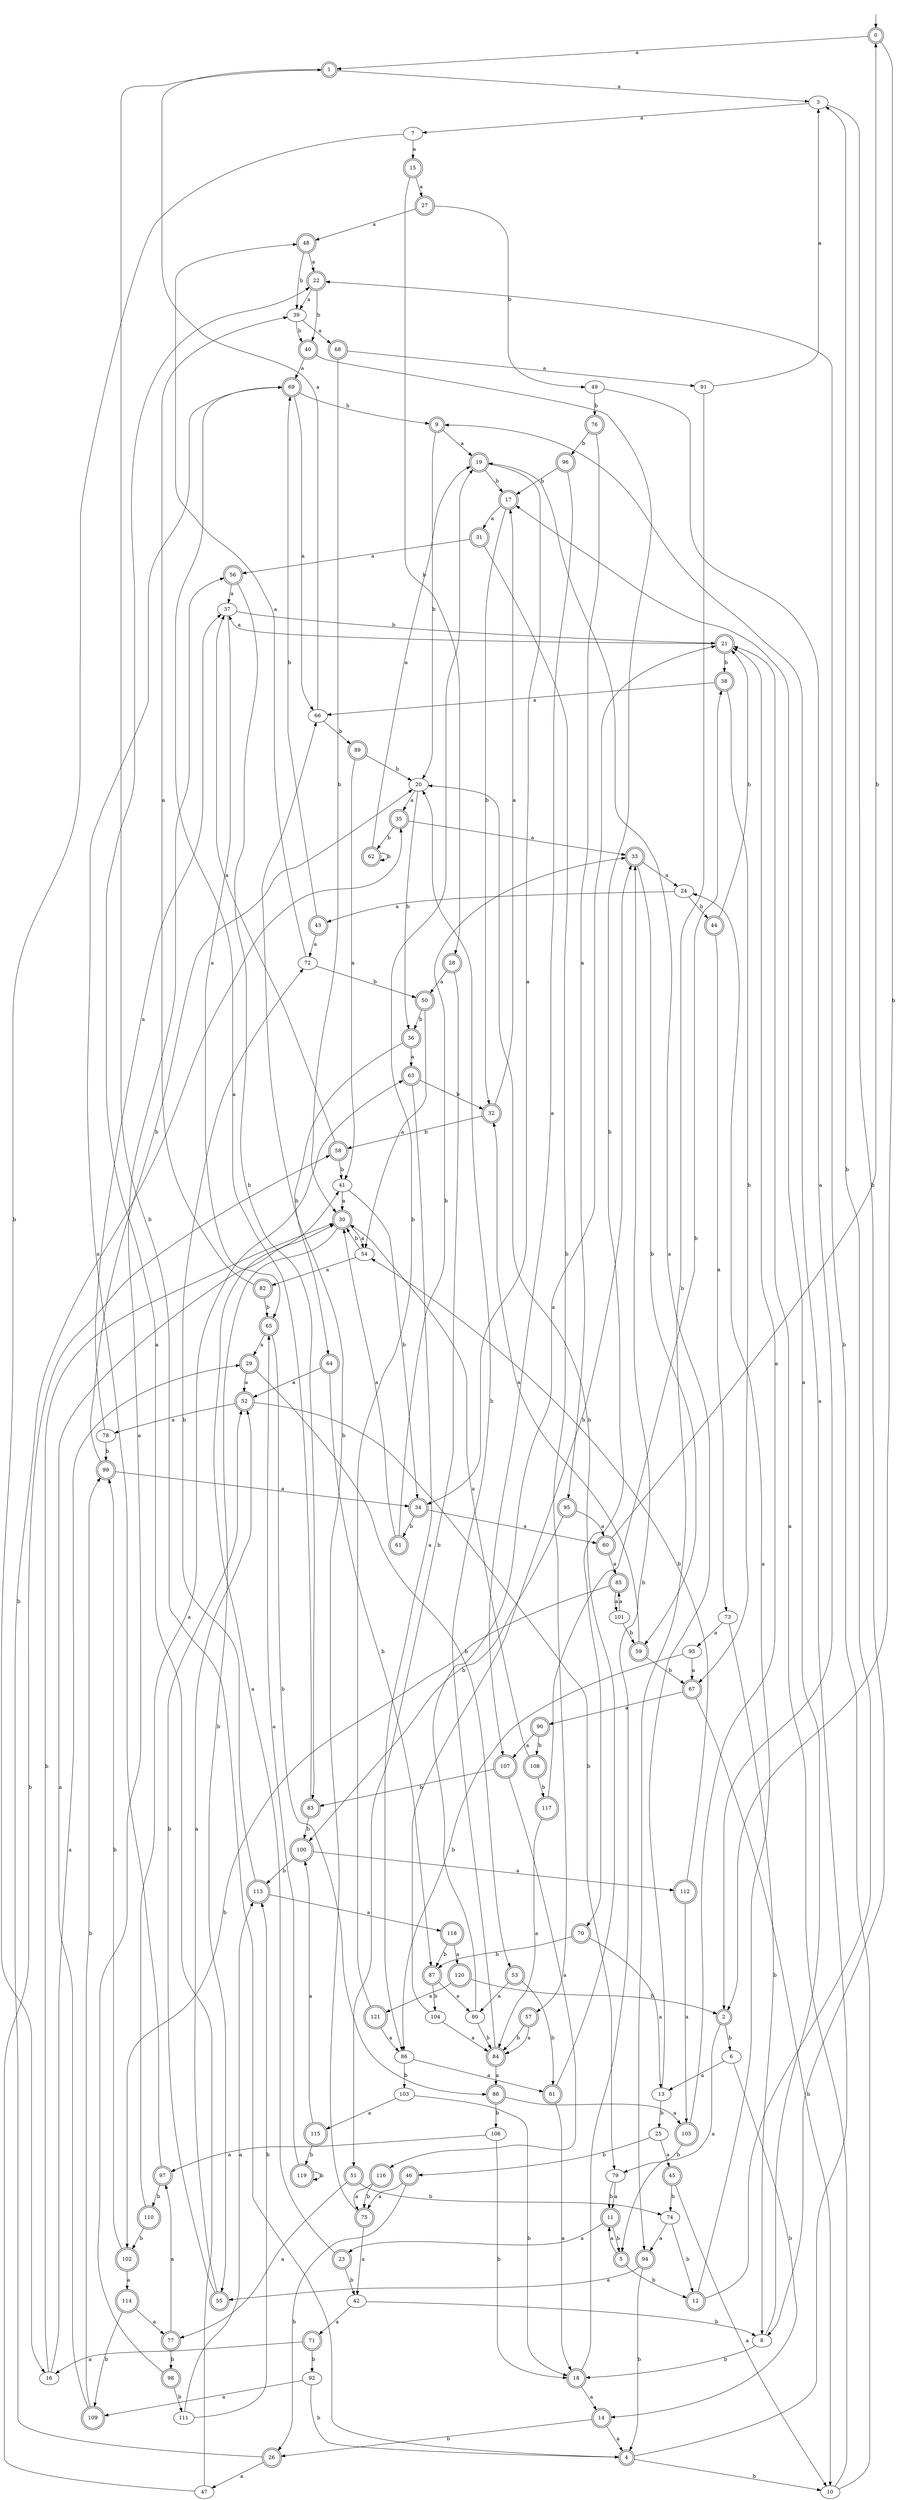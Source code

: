 digraph RandomDFA {
  __start0 [label="", shape=none];
  __start0 -> 0 [label=""];
  0 [shape=circle] [shape=doublecircle]
  0 -> 1 [label="a"]
  0 -> 2 [label="b"]
  1 [shape=doublecircle]
  1 -> 3 [label="a"]
  1 -> 4 [label="b"]
  2 [shape=doublecircle]
  2 -> 5 [label="a"]
  2 -> 6 [label="b"]
  3
  3 -> 7 [label="a"]
  3 -> 8 [label="b"]
  4 [shape=doublecircle]
  4 -> 9 [label="a"]
  4 -> 10 [label="b"]
  5 [shape=doublecircle]
  5 -> 11 [label="a"]
  5 -> 12 [label="b"]
  6
  6 -> 13 [label="a"]
  6 -> 14 [label="b"]
  7
  7 -> 15 [label="a"]
  7 -> 16 [label="b"]
  8
  8 -> 17 [label="a"]
  8 -> 18 [label="b"]
  9 [shape=doublecircle]
  9 -> 19 [label="a"]
  9 -> 20 [label="b"]
  10
  10 -> 21 [label="a"]
  10 -> 22 [label="b"]
  11 [shape=doublecircle]
  11 -> 23 [label="a"]
  11 -> 5 [label="b"]
  12 [shape=doublecircle]
  12 -> 24 [label="a"]
  12 -> 3 [label="b"]
  13
  13 -> 19 [label="a"]
  13 -> 25 [label="b"]
  14 [shape=doublecircle]
  14 -> 4 [label="a"]
  14 -> 26 [label="b"]
  15 [shape=doublecircle]
  15 -> 27 [label="a"]
  15 -> 28 [label="b"]
  16
  16 -> 29 [label="a"]
  16 -> 30 [label="b"]
  17 [shape=doublecircle]
  17 -> 31 [label="a"]
  17 -> 32 [label="b"]
  18 [shape=doublecircle]
  18 -> 14 [label="a"]
  18 -> 33 [label="b"]
  19 [shape=doublecircle]
  19 -> 34 [label="a"]
  19 -> 17 [label="b"]
  20
  20 -> 35 [label="a"]
  20 -> 36 [label="b"]
  21 [shape=doublecircle]
  21 -> 37 [label="a"]
  21 -> 38 [label="b"]
  22 [shape=doublecircle]
  22 -> 39 [label="a"]
  22 -> 40 [label="b"]
  23 [shape=doublecircle]
  23 -> 41 [label="a"]
  23 -> 42 [label="b"]
  24
  24 -> 43 [label="a"]
  24 -> 44 [label="b"]
  25
  25 -> 45 [label="a"]
  25 -> 46 [label="b"]
  26 [shape=doublecircle]
  26 -> 47 [label="a"]
  26 -> 35 [label="b"]
  27 [shape=doublecircle]
  27 -> 48 [label="a"]
  27 -> 49 [label="b"]
  28 [shape=doublecircle]
  28 -> 50 [label="a"]
  28 -> 51 [label="b"]
  29 [shape=doublecircle]
  29 -> 52 [label="a"]
  29 -> 53 [label="b"]
  30 [shape=doublecircle]
  30 -> 54 [label="a"]
  30 -> 55 [label="b"]
  31 [shape=doublecircle]
  31 -> 56 [label="a"]
  31 -> 57 [label="b"]
  32 [shape=doublecircle]
  32 -> 17 [label="a"]
  32 -> 58 [label="b"]
  33 [shape=doublecircle]
  33 -> 24 [label="a"]
  33 -> 59 [label="b"]
  34 [shape=doublecircle]
  34 -> 60 [label="a"]
  34 -> 61 [label="b"]
  35 [shape=doublecircle]
  35 -> 33 [label="a"]
  35 -> 62 [label="b"]
  36 [shape=doublecircle]
  36 -> 63 [label="a"]
  36 -> 64 [label="b"]
  37
  37 -> 65 [label="a"]
  37 -> 21 [label="b"]
  38 [shape=doublecircle]
  38 -> 66 [label="a"]
  38 -> 67 [label="b"]
  39
  39 -> 68 [label="a"]
  39 -> 40 [label="b"]
  40 [shape=doublecircle]
  40 -> 69 [label="a"]
  40 -> 70 [label="b"]
  41
  41 -> 30 [label="a"]
  41 -> 34 [label="b"]
  42
  42 -> 71 [label="a"]
  42 -> 8 [label="b"]
  43 [shape=doublecircle]
  43 -> 72 [label="a"]
  43 -> 69 [label="b"]
  44 [shape=doublecircle]
  44 -> 73 [label="a"]
  44 -> 21 [label="b"]
  45 [shape=doublecircle]
  45 -> 10 [label="a"]
  45 -> 74 [label="b"]
  46 [shape=doublecircle]
  46 -> 75 [label="a"]
  46 -> 26 [label="b"]
  47
  47 -> 22 [label="a"]
  47 -> 58 [label="b"]
  48 [shape=doublecircle]
  48 -> 22 [label="a"]
  48 -> 39 [label="b"]
  49
  49 -> 2 [label="a"]
  49 -> 76 [label="b"]
  50 [shape=doublecircle]
  50 -> 54 [label="a"]
  50 -> 36 [label="b"]
  51 [shape=doublecircle]
  51 -> 77 [label="a"]
  51 -> 74 [label="b"]
  52 [shape=doublecircle]
  52 -> 78 [label="a"]
  52 -> 79 [label="b"]
  53 [shape=doublecircle]
  53 -> 80 [label="a"]
  53 -> 81 [label="b"]
  54
  54 -> 82 [label="a"]
  54 -> 30 [label="b"]
  55 [shape=doublecircle]
  55 -> 52 [label="a"]
  55 -> 52 [label="b"]
  56 [shape=doublecircle]
  56 -> 37 [label="a"]
  56 -> 83 [label="b"]
  57 [shape=doublecircle]
  57 -> 84 [label="a"]
  57 -> 84 [label="b"]
  58 [shape=doublecircle]
  58 -> 37 [label="a"]
  58 -> 41 [label="b"]
  59 [shape=doublecircle]
  59 -> 32 [label="a"]
  59 -> 67 [label="b"]
  60 [shape=doublecircle]
  60 -> 85 [label="a"]
  60 -> 0 [label="b"]
  61 [shape=doublecircle]
  61 -> 30 [label="a"]
  61 -> 33 [label="b"]
  62 [shape=doublecircle]
  62 -> 19 [label="a"]
  62 -> 62 [label="b"]
  63 [shape=doublecircle]
  63 -> 86 [label="a"]
  63 -> 32 [label="b"]
  64 [shape=doublecircle]
  64 -> 52 [label="a"]
  64 -> 87 [label="b"]
  65 [shape=doublecircle]
  65 -> 29 [label="a"]
  65 -> 88 [label="b"]
  66
  66 -> 1 [label="a"]
  66 -> 89 [label="b"]
  67 [shape=doublecircle]
  67 -> 90 [label="a"]
  67 -> 10 [label="b"]
  68 [shape=doublecircle]
  68 -> 91 [label="a"]
  68 -> 30 [label="b"]
  69 [shape=doublecircle]
  69 -> 66 [label="a"]
  69 -> 9 [label="b"]
  70 [shape=doublecircle]
  70 -> 13 [label="a"]
  70 -> 87 [label="b"]
  71 [shape=doublecircle]
  71 -> 16 [label="a"]
  71 -> 92 [label="b"]
  72
  72 -> 48 [label="a"]
  72 -> 50 [label="b"]
  73
  73 -> 93 [label="a"]
  73 -> 8 [label="b"]
  74
  74 -> 94 [label="a"]
  74 -> 12 [label="b"]
  75 [shape=doublecircle]
  75 -> 42 [label="a"]
  75 -> 66 [label="b"]
  76 [shape=doublecircle]
  76 -> 95 [label="a"]
  76 -> 96 [label="b"]
  77 [shape=doublecircle]
  77 -> 97 [label="a"]
  77 -> 98 [label="b"]
  78
  78 -> 37 [label="a"]
  78 -> 99 [label="b"]
  79
  79 -> 11 [label="a"]
  79 -> 11 [label="b"]
  80
  80 -> 21 [label="a"]
  80 -> 84 [label="b"]
  81 [shape=doublecircle]
  81 -> 18 [label="a"]
  81 -> 20 [label="b"]
  82 [shape=doublecircle]
  82 -> 39 [label="a"]
  82 -> 65 [label="b"]
  83 [shape=doublecircle]
  83 -> 69 [label="a"]
  83 -> 100 [label="b"]
  84 [shape=doublecircle]
  84 -> 88 [label="a"]
  84 -> 20 [label="b"]
  85 [shape=doublecircle]
  85 -> 101 [label="a"]
  85 -> 102 [label="b"]
  86
  86 -> 81 [label="a"]
  86 -> 103 [label="b"]
  87 [shape=doublecircle]
  87 -> 80 [label="a"]
  87 -> 104 [label="b"]
  88 [shape=doublecircle]
  88 -> 105 [label="a"]
  88 -> 106 [label="b"]
  89 [shape=doublecircle]
  89 -> 41 [label="a"]
  89 -> 20 [label="b"]
  90 [shape=doublecircle]
  90 -> 107 [label="a"]
  90 -> 108 [label="b"]
  91
  91 -> 3 [label="a"]
  91 -> 94 [label="b"]
  92
  92 -> 109 [label="a"]
  92 -> 4 [label="b"]
  93
  93 -> 67 [label="a"]
  93 -> 86 [label="b"]
  94 [shape=doublecircle]
  94 -> 55 [label="a"]
  94 -> 4 [label="b"]
  95 [shape=doublecircle]
  95 -> 60 [label="a"]
  95 -> 100 [label="b"]
  96 [shape=doublecircle]
  96 -> 107 [label="a"]
  96 -> 17 [label="b"]
  97 [shape=doublecircle]
  97 -> 69 [label="a"]
  97 -> 110 [label="b"]
  98 [shape=doublecircle]
  98 -> 56 [label="a"]
  98 -> 111 [label="b"]
  99 [shape=doublecircle]
  99 -> 34 [label="a"]
  99 -> 20 [label="b"]
  100 [shape=doublecircle]
  100 -> 112 [label="a"]
  100 -> 113 [label="b"]
  101
  101 -> 85 [label="a"]
  101 -> 59 [label="b"]
  102 [shape=doublecircle]
  102 -> 114 [label="a"]
  102 -> 99 [label="b"]
  103
  103 -> 115 [label="a"]
  103 -> 18 [label="b"]
  104
  104 -> 84 [label="a"]
  104 -> 33 [label="b"]
  105 [shape=doublecircle]
  105 -> 21 [label="a"]
  105 -> 79 [label="b"]
  106
  106 -> 97 [label="a"]
  106 -> 18 [label="b"]
  107 [shape=doublecircle]
  107 -> 116 [label="a"]
  107 -> 83 [label="b"]
  108 [shape=doublecircle]
  108 -> 30 [label="a"]
  108 -> 117 [label="b"]
  109 [shape=doublecircle]
  109 -> 30 [label="a"]
  109 -> 99 [label="b"]
  110 [shape=doublecircle]
  110 -> 63 [label="a"]
  110 -> 102 [label="b"]
  111
  111 -> 113 [label="a"]
  111 -> 113 [label="b"]
  112 [shape=doublecircle]
  112 -> 105 [label="a"]
  112 -> 54 [label="b"]
  113 [shape=doublecircle]
  113 -> 118 [label="a"]
  113 -> 72 [label="b"]
  114 [shape=doublecircle]
  114 -> 77 [label="a"]
  114 -> 109 [label="b"]
  115 [shape=doublecircle]
  115 -> 100 [label="a"]
  115 -> 119 [label="b"]
  116 [shape=doublecircle]
  116 -> 75 [label="a"]
  116 -> 75 [label="b"]
  117 [shape=doublecircle]
  117 -> 84 [label="a"]
  117 -> 38 [label="b"]
  118 [shape=doublecircle]
  118 -> 120 [label="a"]
  118 -> 87 [label="b"]
  119 [shape=doublecircle]
  119 -> 65 [label="a"]
  119 -> 119 [label="b"]
  120 [shape=doublecircle]
  120 -> 121 [label="a"]
  120 -> 2 [label="b"]
  121 [shape=doublecircle]
  121 -> 86 [label="a"]
  121 -> 19 [label="b"]
}
